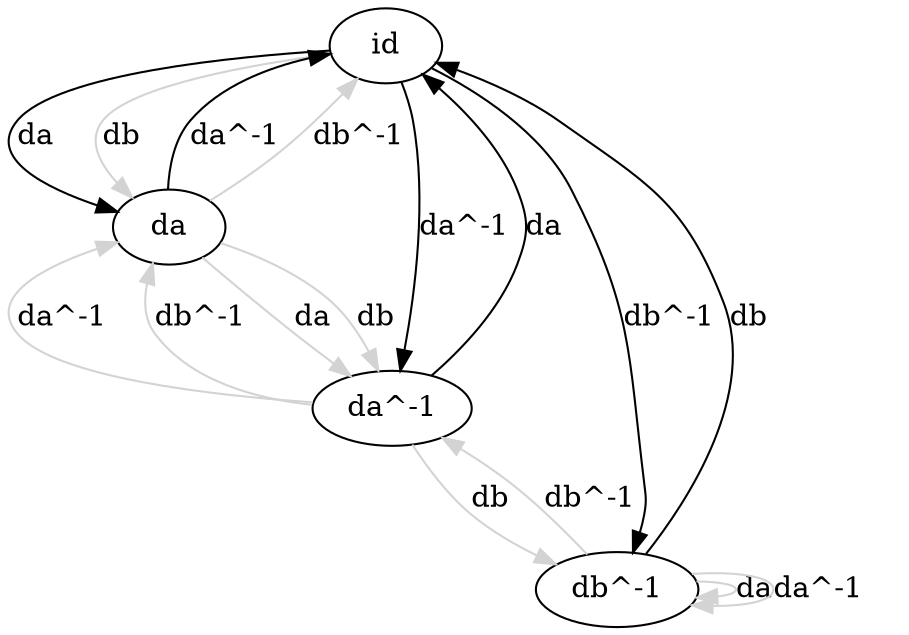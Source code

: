 digraph G {
v_1 [ label = "id" ];
v_2 [ label = "da" ];
v_3 [ label = "da^-1" ];
v_4 [ label = "db^-1" ];
v_1 -> v_2 [ label = "da" ];
v_1 -> v_2 [ color=lightgray, label = "db" ];
v_1 -> v_3 [ label = "da^-1" ];
v_1 -> v_4 [ label = "db^-1" ];
v_2 -> v_1 [ label = "da^-1" ];
v_2 -> v_1 [ color=lightgray, label = "db^-1" ];
v_2 -> v_3 [ color=lightgray, label = "da" ];
v_2 -> v_3 [ color=lightgray, label = "db" ];
v_3 -> v_1 [ label = "da" ];
v_3 -> v_2 [ color=lightgray, label = "da^-1" ];
v_3 -> v_2 [ color=lightgray, label = "db^-1" ];
v_3 -> v_4 [ color=lightgray, label = "db" ];
v_4 -> v_1 [ label = "db" ];
v_4 -> v_3 [ color=lightgray, label = "db^-1" ];
v_4 -> v_4 [ color=lightgray, label = "da" ];
v_4 -> v_4 [ color=lightgray, label = "da^-1" ];
}
